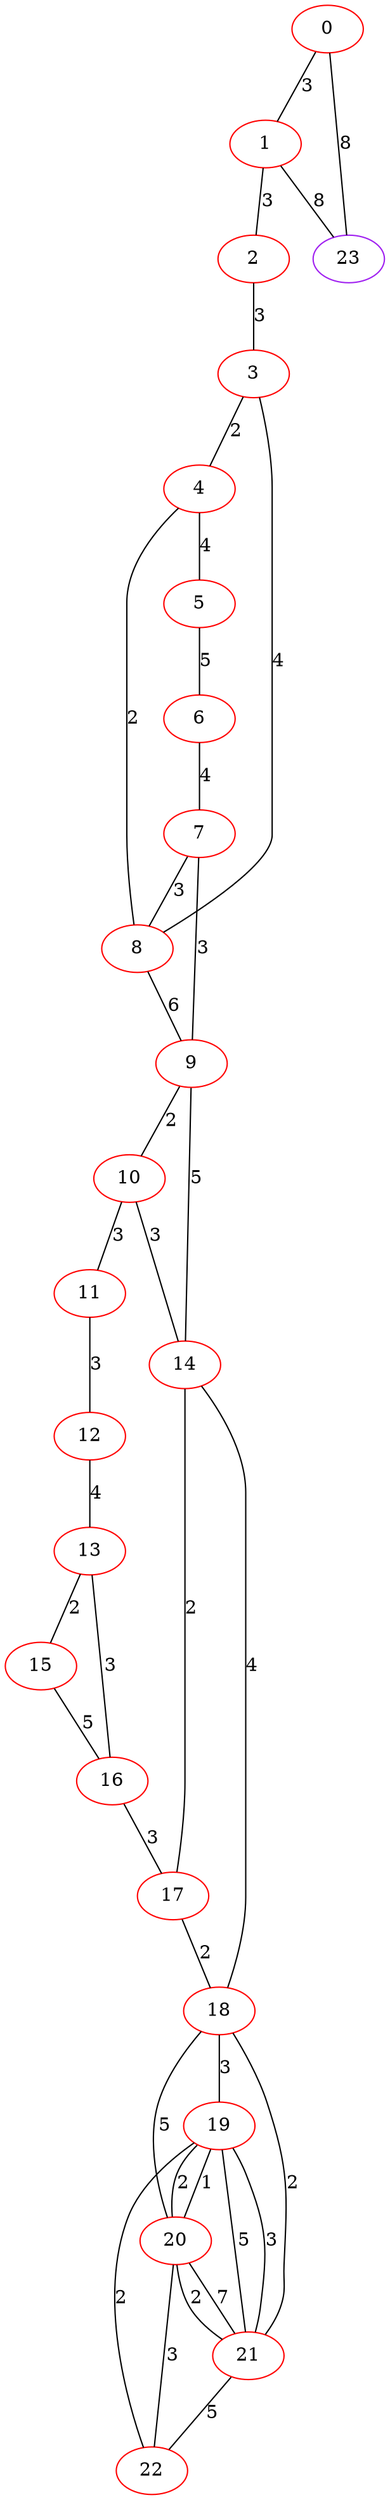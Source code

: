 graph "" {
0 [color=red, weight=1];
1 [color=red, weight=1];
2 [color=red, weight=1];
3 [color=red, weight=1];
4 [color=red, weight=1];
5 [color=red, weight=1];
6 [color=red, weight=1];
7 [color=red, weight=1];
8 [color=red, weight=1];
9 [color=red, weight=1];
10 [color=red, weight=1];
11 [color=red, weight=1];
12 [color=red, weight=1];
13 [color=red, weight=1];
14 [color=red, weight=1];
15 [color=red, weight=1];
16 [color=red, weight=1];
17 [color=red, weight=1];
18 [color=red, weight=1];
19 [color=red, weight=1];
20 [color=red, weight=1];
21 [color=red, weight=1];
22 [color=red, weight=1];
23 [color=purple, weight=4];
0 -- 1  [key=0, label=3];
0 -- 23  [key=0, label=8];
1 -- 2  [key=0, label=3];
1 -- 23  [key=0, label=8];
2 -- 3  [key=0, label=3];
3 -- 8  [key=0, label=4];
3 -- 4  [key=0, label=2];
4 -- 8  [key=0, label=2];
4 -- 5  [key=0, label=4];
5 -- 6  [key=0, label=5];
6 -- 7  [key=0, label=4];
7 -- 8  [key=0, label=3];
7 -- 9  [key=0, label=3];
8 -- 9  [key=0, label=6];
9 -- 10  [key=0, label=2];
9 -- 14  [key=0, label=5];
10 -- 11  [key=0, label=3];
10 -- 14  [key=0, label=3];
11 -- 12  [key=0, label=3];
12 -- 13  [key=0, label=4];
13 -- 16  [key=0, label=3];
13 -- 15  [key=0, label=2];
14 -- 17  [key=0, label=2];
14 -- 18  [key=0, label=4];
15 -- 16  [key=0, label=5];
16 -- 17  [key=0, label=3];
17 -- 18  [key=0, label=2];
18 -- 19  [key=0, label=3];
18 -- 20  [key=0, label=5];
18 -- 21  [key=0, label=2];
19 -- 20  [key=0, label=2];
19 -- 20  [key=1, label=1];
19 -- 21  [key=0, label=5];
19 -- 21  [key=1, label=3];
19 -- 22  [key=0, label=2];
20 -- 21  [key=0, label=7];
20 -- 21  [key=1, label=2];
20 -- 22  [key=0, label=3];
21 -- 22  [key=0, label=5];
}
